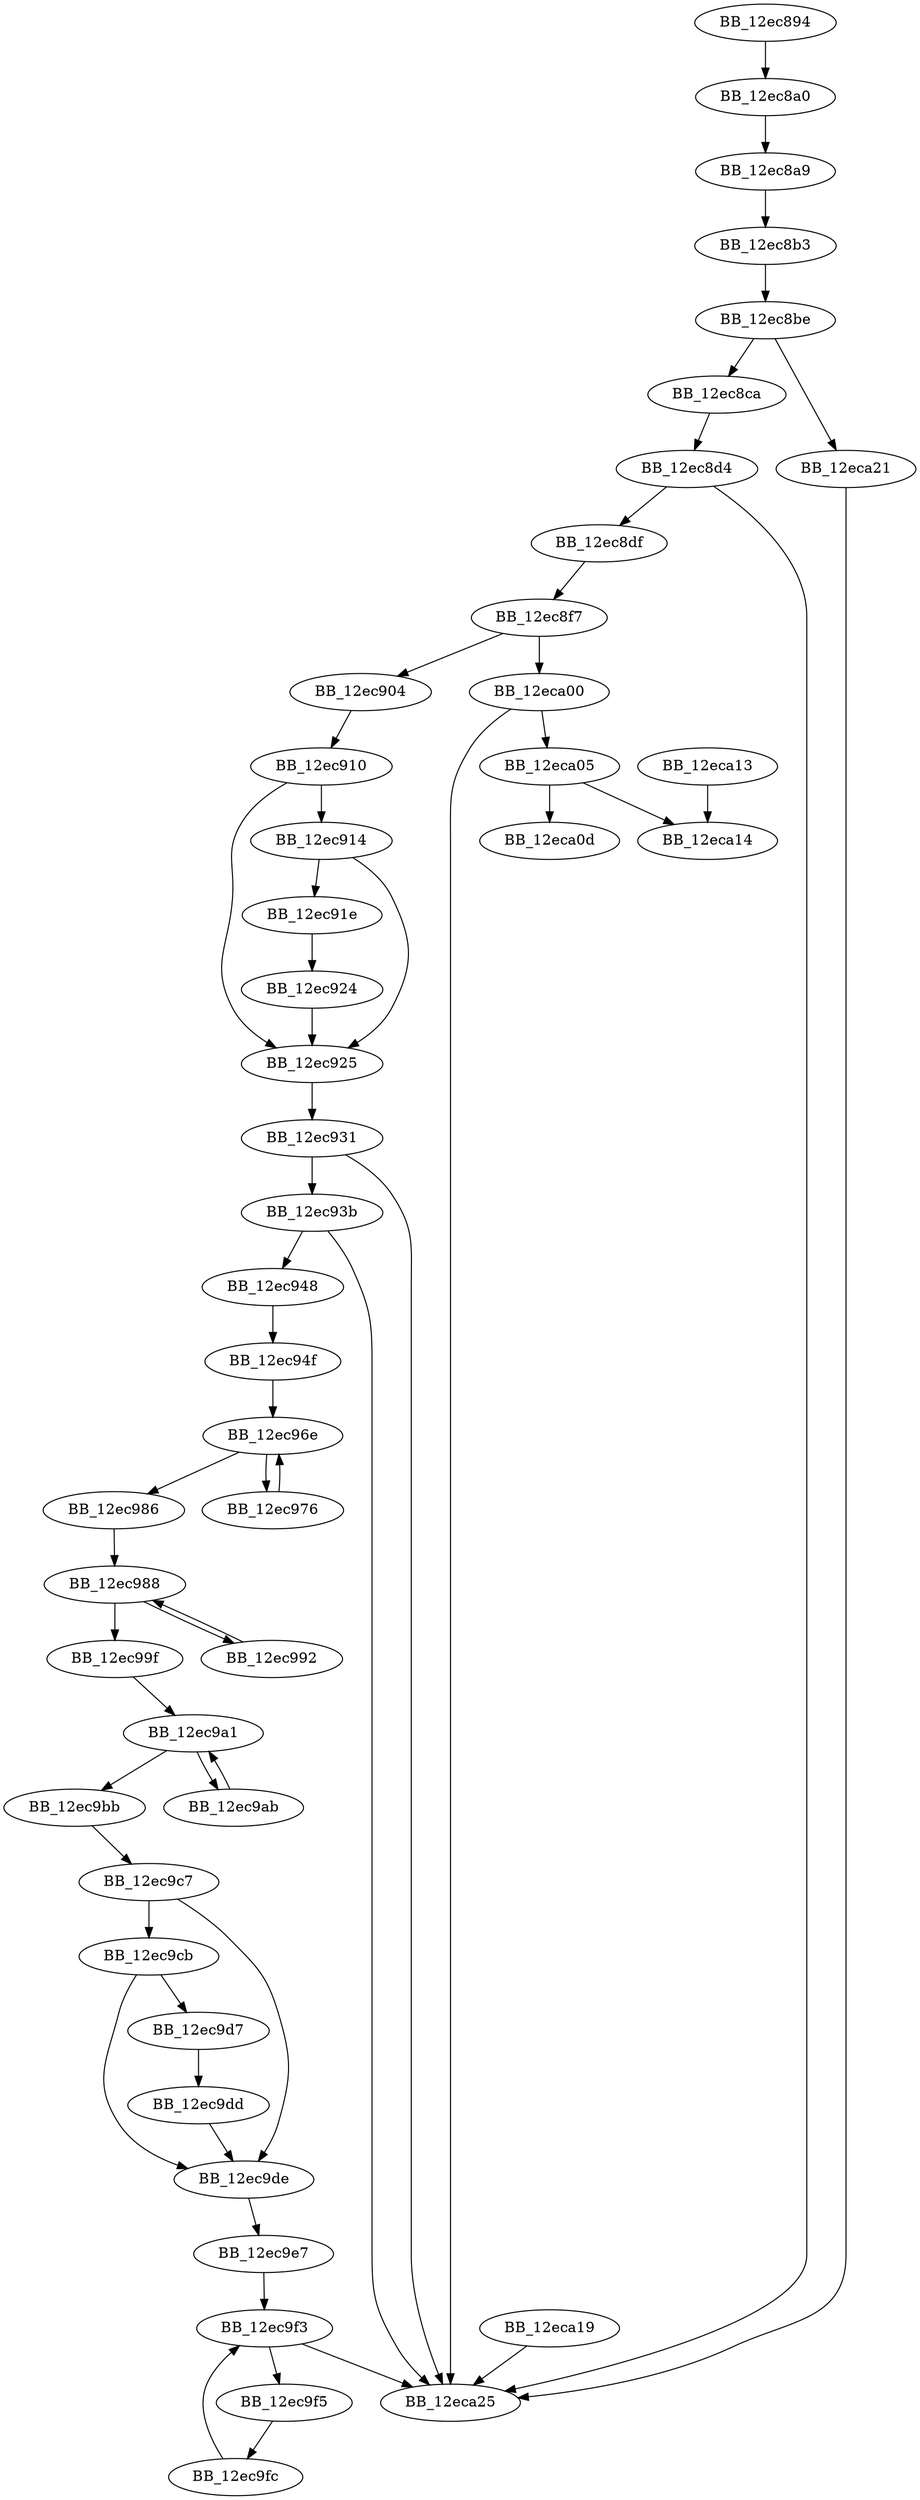 DiGraph __setmbcp{
BB_12ec894->BB_12ec8a0
BB_12ec8a0->BB_12ec8a9
BB_12ec8a9->BB_12ec8b3
BB_12ec8b3->BB_12ec8be
BB_12ec8be->BB_12ec8ca
BB_12ec8be->BB_12eca21
BB_12ec8ca->BB_12ec8d4
BB_12ec8d4->BB_12ec8df
BB_12ec8d4->BB_12eca25
BB_12ec8df->BB_12ec8f7
BB_12ec8f7->BB_12ec904
BB_12ec8f7->BB_12eca00
BB_12ec904->BB_12ec910
BB_12ec910->BB_12ec914
BB_12ec910->BB_12ec925
BB_12ec914->BB_12ec91e
BB_12ec914->BB_12ec925
BB_12ec91e->BB_12ec924
BB_12ec924->BB_12ec925
BB_12ec925->BB_12ec931
BB_12ec931->BB_12ec93b
BB_12ec931->BB_12eca25
BB_12ec93b->BB_12ec948
BB_12ec93b->BB_12eca25
BB_12ec948->BB_12ec94f
BB_12ec94f->BB_12ec96e
BB_12ec96e->BB_12ec976
BB_12ec96e->BB_12ec986
BB_12ec976->BB_12ec96e
BB_12ec986->BB_12ec988
BB_12ec988->BB_12ec992
BB_12ec988->BB_12ec99f
BB_12ec992->BB_12ec988
BB_12ec99f->BB_12ec9a1
BB_12ec9a1->BB_12ec9ab
BB_12ec9a1->BB_12ec9bb
BB_12ec9ab->BB_12ec9a1
BB_12ec9bb->BB_12ec9c7
BB_12ec9c7->BB_12ec9cb
BB_12ec9c7->BB_12ec9de
BB_12ec9cb->BB_12ec9d7
BB_12ec9cb->BB_12ec9de
BB_12ec9d7->BB_12ec9dd
BB_12ec9dd->BB_12ec9de
BB_12ec9de->BB_12ec9e7
BB_12ec9e7->BB_12ec9f3
BB_12ec9f3->BB_12ec9f5
BB_12ec9f3->BB_12eca25
BB_12ec9f5->BB_12ec9fc
BB_12ec9fc->BB_12ec9f3
BB_12eca00->BB_12eca05
BB_12eca00->BB_12eca25
BB_12eca05->BB_12eca0d
BB_12eca05->BB_12eca14
BB_12eca13->BB_12eca14
BB_12eca19->BB_12eca25
BB_12eca21->BB_12eca25
}
